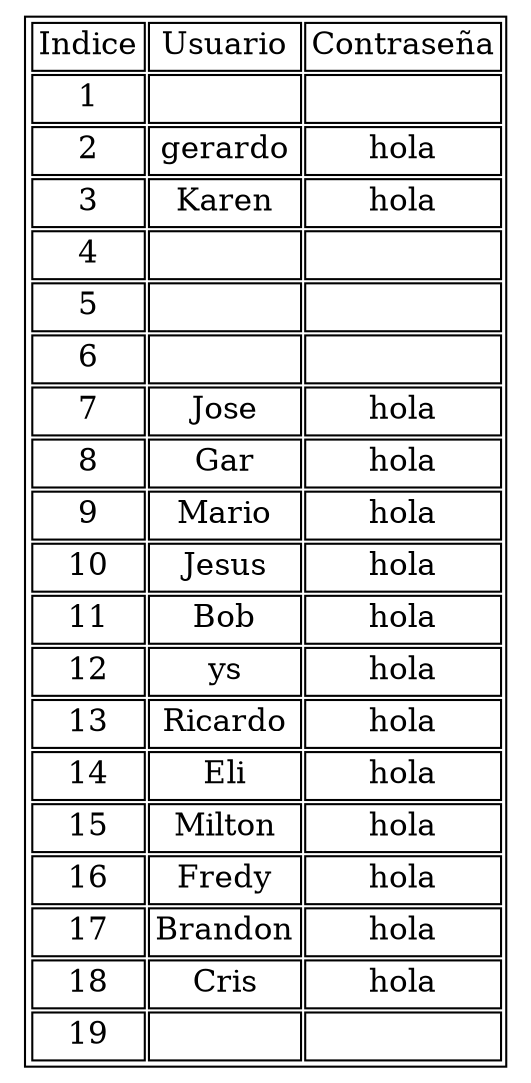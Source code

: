 digraph test {
    graph [ratio=fill];
    node [label="\N", fontsize=15, shape=plaintext];
    arset [label=<
        <TABLE ALIGN="LEFT">
            <TR>
                <TD>Indice</TD>
                <TD>Usuario</TD>
	      <TD>Contraseña</TD>
            </TR>
<TR>
<TD>
1
</TD>
<TD>

</TD>
<TD>

</TD>
</TR>
<TR>
<TD>
2
</TD>
<TD>
gerardo
</TD>
<TD>
hola
</TD>
</TR>
<TR>
<TD>
3
</TD>
<TD>
Karen
</TD>
<TD>
hola
</TD>
</TR>
<TR>
<TD>
4
</TD>
<TD>

</TD>
<TD>

</TD>
</TR>
<TR>
<TD>
5
</TD>
<TD>

</TD>
<TD>

</TD>
</TR>
<TR>
<TD>
6
</TD>
<TD>

</TD>
<TD>

</TD>
</TR>
<TR>
<TD>
7
</TD>
<TD>
Jose
</TD>
<TD>
hola
</TD>
</TR>
<TR>
<TD>
8
</TD>
<TD>
Gar
</TD>
<TD>
hola
</TD>
</TR>
<TR>
<TD>
9
</TD>
<TD>
Mario
</TD>
<TD>
hola
</TD>
</TR>
<TR>
<TD>
10
</TD>
<TD>
Jesus
</TD>
<TD>
hola
</TD>
</TR>
<TR>
<TD>
11
</TD>
<TD>
Bob
</TD>
<TD>
hola
</TD>
</TR>
<TR>
<TD>
12
</TD>
<TD>
ys
</TD>
<TD>
hola
</TD>
</TR>
<TR>
<TD>
13
</TD>
<TD>
Ricardo
</TD>
<TD>
hola
</TD>
</TR>
<TR>
<TD>
14
</TD>
<TD>
Eli
</TD>
<TD>
hola
</TD>
</TR>
<TR>
<TD>
15
</TD>
<TD>
Milton
</TD>
<TD>
hola
</TD>
</TR>
<TR>
<TD>
16
</TD>
<TD>
Fredy
</TD>
<TD>
hola
</TD>
</TR>
<TR>
<TD>
17
</TD>
<TD>
Brandon
</TD>
<TD>
hola
</TD>
</TR>
<TR>
<TD>
18
</TD>
<TD>
Cris
</TD>
<TD>
hola
</TD>
</TR>
<TR>
<TD>
19
</TD>
<TD>

</TD>
<TD>

</TD>
</TR>
 </TABLE>
    >, ];
}
